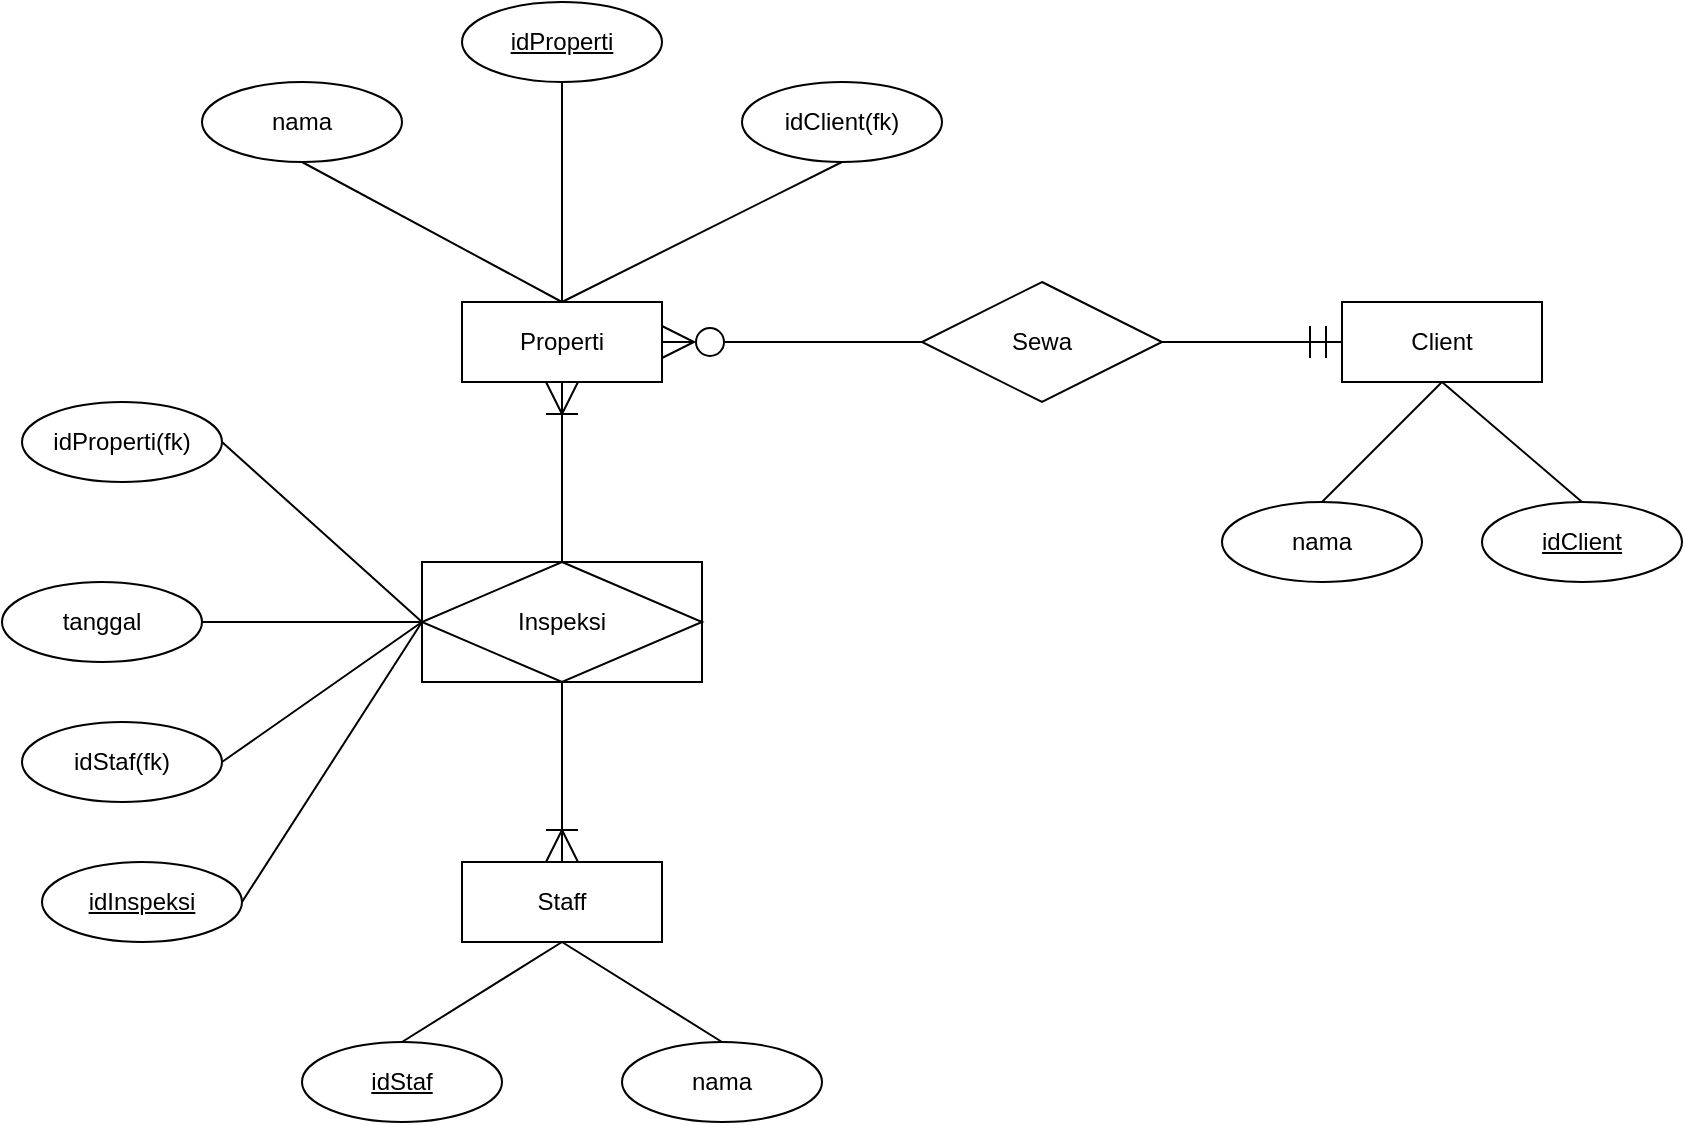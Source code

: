 <mxfile version="20.2.8" type="device"><diagram id="21vHJAa65tduG8PhxWln" name="Page-1"><mxGraphModel dx="1246" dy="505" grid="0" gridSize="10" guides="1" tooltips="1" connect="1" arrows="1" fold="1" page="1" pageScale="1" pageWidth="1169" pageHeight="827" math="0" shadow="0"><root><mxCell id="0"/><mxCell id="1" parent="0"/><mxCell id="n_Sdf5ZpIHEpkRwPP9Ih-13" style="edgeStyle=none;curved=1;rounded=0;orthogonalLoop=1;jettySize=auto;html=1;exitX=0.5;exitY=0;exitDx=0;exitDy=0;entryX=0.5;entryY=1;entryDx=0;entryDy=0;startArrow=ERoneToMany;startFill=0;endArrow=none;endFill=0;startSize=14;endSize=14;sourcePerimeterSpacing=8;targetPerimeterSpacing=8;" parent="1" source="n_Sdf5ZpIHEpkRwPP9Ih-1" target="n_Sdf5ZpIHEpkRwPP9Ih-8" edge="1"><mxGeometry relative="1" as="geometry"/></mxCell><mxCell id="n_Sdf5ZpIHEpkRwPP9Ih-1" value="Staff" style="whiteSpace=wrap;html=1;align=center;hachureGap=4;" parent="1" vertex="1"><mxGeometry x="432" y="545" width="100" height="40" as="geometry"/></mxCell><mxCell id="n_Sdf5ZpIHEpkRwPP9Ih-16" style="edgeStyle=none;curved=1;rounded=0;orthogonalLoop=1;jettySize=auto;html=1;exitX=0.5;exitY=1;exitDx=0;exitDy=0;entryX=0.5;entryY=0;entryDx=0;entryDy=0;startArrow=none;startFill=0;endArrow=none;endFill=0;startSize=14;endSize=14;sourcePerimeterSpacing=8;targetPerimeterSpacing=8;" parent="1" source="n_Sdf5ZpIHEpkRwPP9Ih-2" target="n_Sdf5ZpIHEpkRwPP9Ih-14" edge="1"><mxGeometry relative="1" as="geometry"/></mxCell><mxCell id="n_Sdf5ZpIHEpkRwPP9Ih-17" style="edgeStyle=none;curved=1;rounded=0;orthogonalLoop=1;jettySize=auto;html=1;exitX=0.5;exitY=1;exitDx=0;exitDy=0;entryX=0.5;entryY=0;entryDx=0;entryDy=0;startArrow=none;startFill=0;endArrow=none;endFill=0;startSize=14;endSize=14;sourcePerimeterSpacing=8;targetPerimeterSpacing=8;" parent="1" source="n_Sdf5ZpIHEpkRwPP9Ih-2" target="n_Sdf5ZpIHEpkRwPP9Ih-15" edge="1"><mxGeometry relative="1" as="geometry"/></mxCell><mxCell id="n_Sdf5ZpIHEpkRwPP9Ih-2" value="Client" style="whiteSpace=wrap;html=1;align=center;hachureGap=4;" parent="1" vertex="1"><mxGeometry x="872" y="265" width="100" height="40" as="geometry"/></mxCell><mxCell id="n_Sdf5ZpIHEpkRwPP9Ih-9" style="edgeStyle=none;curved=1;rounded=0;orthogonalLoop=1;jettySize=auto;html=1;exitX=1;exitY=0.5;exitDx=0;exitDy=0;entryX=0;entryY=0.5;entryDx=0;entryDy=0;endArrow=ERmandOne;startSize=14;endSize=14;targetPerimeterSpacing=8;endFill=0;startArrow=none;startFill=0;" parent="1" source="n_Sdf5ZpIHEpkRwPP9Ih-10" target="n_Sdf5ZpIHEpkRwPP9Ih-2" edge="1"><mxGeometry relative="1" as="geometry"/></mxCell><mxCell id="n_Sdf5ZpIHEpkRwPP9Ih-12" style="edgeStyle=none;curved=1;rounded=0;orthogonalLoop=1;jettySize=auto;html=1;exitX=0.5;exitY=1;exitDx=0;exitDy=0;entryX=0.5;entryY=0;entryDx=0;entryDy=0;startArrow=ERoneToMany;startFill=0;endArrow=none;endFill=0;startSize=14;endSize=14;sourcePerimeterSpacing=8;targetPerimeterSpacing=8;" parent="1" source="n_Sdf5ZpIHEpkRwPP9Ih-3" target="n_Sdf5ZpIHEpkRwPP9Ih-8" edge="1"><mxGeometry relative="1" as="geometry"/></mxCell><mxCell id="n_Sdf5ZpIHEpkRwPP9Ih-19" style="edgeStyle=none;curved=1;rounded=0;orthogonalLoop=1;jettySize=auto;html=1;exitX=0.5;exitY=0;exitDx=0;exitDy=0;entryX=0.5;entryY=1;entryDx=0;entryDy=0;startArrow=none;startFill=0;endArrow=none;endFill=0;startSize=14;endSize=14;sourcePerimeterSpacing=8;targetPerimeterSpacing=8;" parent="1" source="n_Sdf5ZpIHEpkRwPP9Ih-3" target="n_Sdf5ZpIHEpkRwPP9Ih-18" edge="1"><mxGeometry relative="1" as="geometry"/></mxCell><mxCell id="n_Sdf5ZpIHEpkRwPP9Ih-3" value="Properti" style="whiteSpace=wrap;html=1;align=center;hachureGap=4;" parent="1" vertex="1"><mxGeometry x="432" y="265" width="100" height="40" as="geometry"/></mxCell><mxCell id="n_Sdf5ZpIHEpkRwPP9Ih-8" value="Inspeksi" style="shape=associativeEntity;whiteSpace=wrap;html=1;align=center;hachureGap=4;" parent="1" vertex="1"><mxGeometry x="412" y="395" width="140" height="60" as="geometry"/></mxCell><mxCell id="n_Sdf5ZpIHEpkRwPP9Ih-10" value="Sewa" style="shape=rhombus;perimeter=rhombusPerimeter;whiteSpace=wrap;html=1;align=center;hachureGap=4;" parent="1" vertex="1"><mxGeometry x="662" y="255" width="120" height="60" as="geometry"/></mxCell><mxCell id="n_Sdf5ZpIHEpkRwPP9Ih-11" value="" style="edgeStyle=none;curved=1;rounded=0;orthogonalLoop=1;jettySize=auto;html=1;exitX=1;exitY=0.5;exitDx=0;exitDy=0;entryX=0;entryY=0.5;entryDx=0;entryDy=0;endArrow=none;startSize=14;endSize=14;sourcePerimeterSpacing=8;endFill=0;startArrow=ERzeroToMany;startFill=0;" parent="1" source="n_Sdf5ZpIHEpkRwPP9Ih-3" target="n_Sdf5ZpIHEpkRwPP9Ih-10" edge="1"><mxGeometry relative="1" as="geometry"><mxPoint x="532" y="285" as="sourcePoint"/><mxPoint x="702" y="285" as="targetPoint"/></mxGeometry></mxCell><mxCell id="n_Sdf5ZpIHEpkRwPP9Ih-14" value="nama" style="ellipse;whiteSpace=wrap;html=1;align=center;hachureGap=4;" parent="1" vertex="1"><mxGeometry x="812" y="365" width="100" height="40" as="geometry"/></mxCell><mxCell id="n_Sdf5ZpIHEpkRwPP9Ih-15" value="idClient" style="ellipse;whiteSpace=wrap;html=1;align=center;hachureGap=4;fontStyle=4" parent="1" vertex="1"><mxGeometry x="942" y="365" width="100" height="40" as="geometry"/></mxCell><mxCell id="n_Sdf5ZpIHEpkRwPP9Ih-18" value="idClient(fk)" style="ellipse;whiteSpace=wrap;html=1;align=center;hachureGap=4;" parent="1" vertex="1"><mxGeometry x="572" y="155" width="100" height="40" as="geometry"/></mxCell><mxCell id="n_Sdf5ZpIHEpkRwPP9Ih-21" style="edgeStyle=none;curved=1;rounded=0;orthogonalLoop=1;jettySize=auto;html=1;exitX=0.5;exitY=1;exitDx=0;exitDy=0;entryX=0.5;entryY=0;entryDx=0;entryDy=0;startArrow=none;startFill=0;endArrow=none;endFill=0;startSize=14;endSize=14;sourcePerimeterSpacing=8;targetPerimeterSpacing=8;" parent="1" source="n_Sdf5ZpIHEpkRwPP9Ih-20" target="n_Sdf5ZpIHEpkRwPP9Ih-3" edge="1"><mxGeometry relative="1" as="geometry"/></mxCell><mxCell id="n_Sdf5ZpIHEpkRwPP9Ih-20" value="nama" style="ellipse;whiteSpace=wrap;html=1;align=center;hachureGap=4;" parent="1" vertex="1"><mxGeometry x="302" y="155" width="100" height="40" as="geometry"/></mxCell><mxCell id="n_Sdf5ZpIHEpkRwPP9Ih-23" style="edgeStyle=none;curved=1;rounded=0;orthogonalLoop=1;jettySize=auto;html=1;exitX=0.5;exitY=1;exitDx=0;exitDy=0;entryX=0.5;entryY=0;entryDx=0;entryDy=0;startArrow=none;startFill=0;endArrow=none;endFill=0;startSize=14;endSize=14;sourcePerimeterSpacing=8;targetPerimeterSpacing=8;" parent="1" source="n_Sdf5ZpIHEpkRwPP9Ih-22" target="n_Sdf5ZpIHEpkRwPP9Ih-3" edge="1"><mxGeometry relative="1" as="geometry"/></mxCell><mxCell id="n_Sdf5ZpIHEpkRwPP9Ih-22" value="idProperti" style="ellipse;whiteSpace=wrap;html=1;align=center;hachureGap=4;fontStyle=4" parent="1" vertex="1"><mxGeometry x="432" y="115" width="100" height="40" as="geometry"/></mxCell><mxCell id="n_Sdf5ZpIHEpkRwPP9Ih-26" style="edgeStyle=none;curved=1;rounded=0;orthogonalLoop=1;jettySize=auto;html=1;exitX=0.5;exitY=0;exitDx=0;exitDy=0;entryX=0.5;entryY=1;entryDx=0;entryDy=0;startArrow=none;startFill=0;endArrow=none;endFill=0;startSize=14;endSize=14;sourcePerimeterSpacing=8;targetPerimeterSpacing=8;" parent="1" source="n_Sdf5ZpIHEpkRwPP9Ih-24" target="n_Sdf5ZpIHEpkRwPP9Ih-1" edge="1"><mxGeometry relative="1" as="geometry"/></mxCell><mxCell id="n_Sdf5ZpIHEpkRwPP9Ih-24" value="idStaf" style="ellipse;whiteSpace=wrap;html=1;align=center;hachureGap=4;fontStyle=4" parent="1" vertex="1"><mxGeometry x="352" y="635" width="100" height="40" as="geometry"/></mxCell><mxCell id="n_Sdf5ZpIHEpkRwPP9Ih-27" style="edgeStyle=none;curved=1;rounded=0;orthogonalLoop=1;jettySize=auto;html=1;exitX=0.5;exitY=0;exitDx=0;exitDy=0;entryX=0.5;entryY=1;entryDx=0;entryDy=0;startArrow=none;startFill=0;endArrow=none;endFill=0;startSize=14;endSize=14;sourcePerimeterSpacing=8;targetPerimeterSpacing=8;" parent="1" source="n_Sdf5ZpIHEpkRwPP9Ih-25" target="n_Sdf5ZpIHEpkRwPP9Ih-1" edge="1"><mxGeometry relative="1" as="geometry"/></mxCell><mxCell id="n_Sdf5ZpIHEpkRwPP9Ih-25" value="nama" style="ellipse;whiteSpace=wrap;html=1;align=center;hachureGap=4;" parent="1" vertex="1"><mxGeometry x="512" y="635" width="100" height="40" as="geometry"/></mxCell><mxCell id="n_Sdf5ZpIHEpkRwPP9Ih-29" style="edgeStyle=none;curved=1;rounded=0;orthogonalLoop=1;jettySize=auto;html=1;exitX=1;exitY=0.5;exitDx=0;exitDy=0;entryX=0;entryY=0.5;entryDx=0;entryDy=0;startArrow=none;startFill=0;endArrow=none;endFill=0;startSize=14;endSize=14;sourcePerimeterSpacing=8;targetPerimeterSpacing=8;" parent="1" source="n_Sdf5ZpIHEpkRwPP9Ih-28" target="n_Sdf5ZpIHEpkRwPP9Ih-8" edge="1"><mxGeometry relative="1" as="geometry"/></mxCell><mxCell id="n_Sdf5ZpIHEpkRwPP9Ih-28" value="idStaf(fk)" style="ellipse;whiteSpace=wrap;html=1;align=center;hachureGap=4;fontStyle=0" parent="1" vertex="1"><mxGeometry x="212" y="475" width="100" height="40" as="geometry"/></mxCell><mxCell id="n_Sdf5ZpIHEpkRwPP9Ih-31" style="edgeStyle=none;curved=1;rounded=0;orthogonalLoop=1;jettySize=auto;html=1;exitX=1;exitY=0.5;exitDx=0;exitDy=0;entryX=0;entryY=0.5;entryDx=0;entryDy=0;startArrow=none;startFill=0;endArrow=none;endFill=0;startSize=14;endSize=14;sourcePerimeterSpacing=8;targetPerimeterSpacing=8;" parent="1" source="n_Sdf5ZpIHEpkRwPP9Ih-30" target="n_Sdf5ZpIHEpkRwPP9Ih-8" edge="1"><mxGeometry relative="1" as="geometry"/></mxCell><mxCell id="n_Sdf5ZpIHEpkRwPP9Ih-30" value="idProperti(fk)" style="ellipse;whiteSpace=wrap;html=1;align=center;hachureGap=4;fontStyle=0" parent="1" vertex="1"><mxGeometry x="212" y="315" width="100" height="40" as="geometry"/></mxCell><mxCell id="n_Sdf5ZpIHEpkRwPP9Ih-33" style="edgeStyle=none;curved=1;rounded=0;orthogonalLoop=1;jettySize=auto;html=1;exitX=1;exitY=0.5;exitDx=0;exitDy=0;entryX=0;entryY=0.5;entryDx=0;entryDy=0;startArrow=none;startFill=0;endArrow=none;endFill=0;startSize=14;endSize=14;sourcePerimeterSpacing=8;targetPerimeterSpacing=8;" parent="1" source="n_Sdf5ZpIHEpkRwPP9Ih-32" target="n_Sdf5ZpIHEpkRwPP9Ih-8" edge="1"><mxGeometry relative="1" as="geometry"/></mxCell><mxCell id="n_Sdf5ZpIHEpkRwPP9Ih-32" value="tanggal" style="ellipse;whiteSpace=wrap;html=1;align=center;hachureGap=4;fontStyle=0" parent="1" vertex="1"><mxGeometry x="202" y="405" width="100" height="40" as="geometry"/></mxCell><mxCell id="n_Sdf5ZpIHEpkRwPP9Ih-35" style="edgeStyle=none;curved=1;rounded=0;orthogonalLoop=1;jettySize=auto;html=1;exitX=1;exitY=0.5;exitDx=0;exitDy=0;entryX=0;entryY=0.5;entryDx=0;entryDy=0;startArrow=none;startFill=0;endArrow=none;endFill=0;startSize=14;endSize=14;sourcePerimeterSpacing=8;targetPerimeterSpacing=8;" parent="1" source="n_Sdf5ZpIHEpkRwPP9Ih-34" target="n_Sdf5ZpIHEpkRwPP9Ih-8" edge="1"><mxGeometry relative="1" as="geometry"/></mxCell><mxCell id="n_Sdf5ZpIHEpkRwPP9Ih-34" value="idInspeksi" style="ellipse;whiteSpace=wrap;html=1;align=center;hachureGap=4;fontStyle=4" parent="1" vertex="1"><mxGeometry x="222" y="545" width="100" height="40" as="geometry"/></mxCell></root></mxGraphModel></diagram></mxfile>